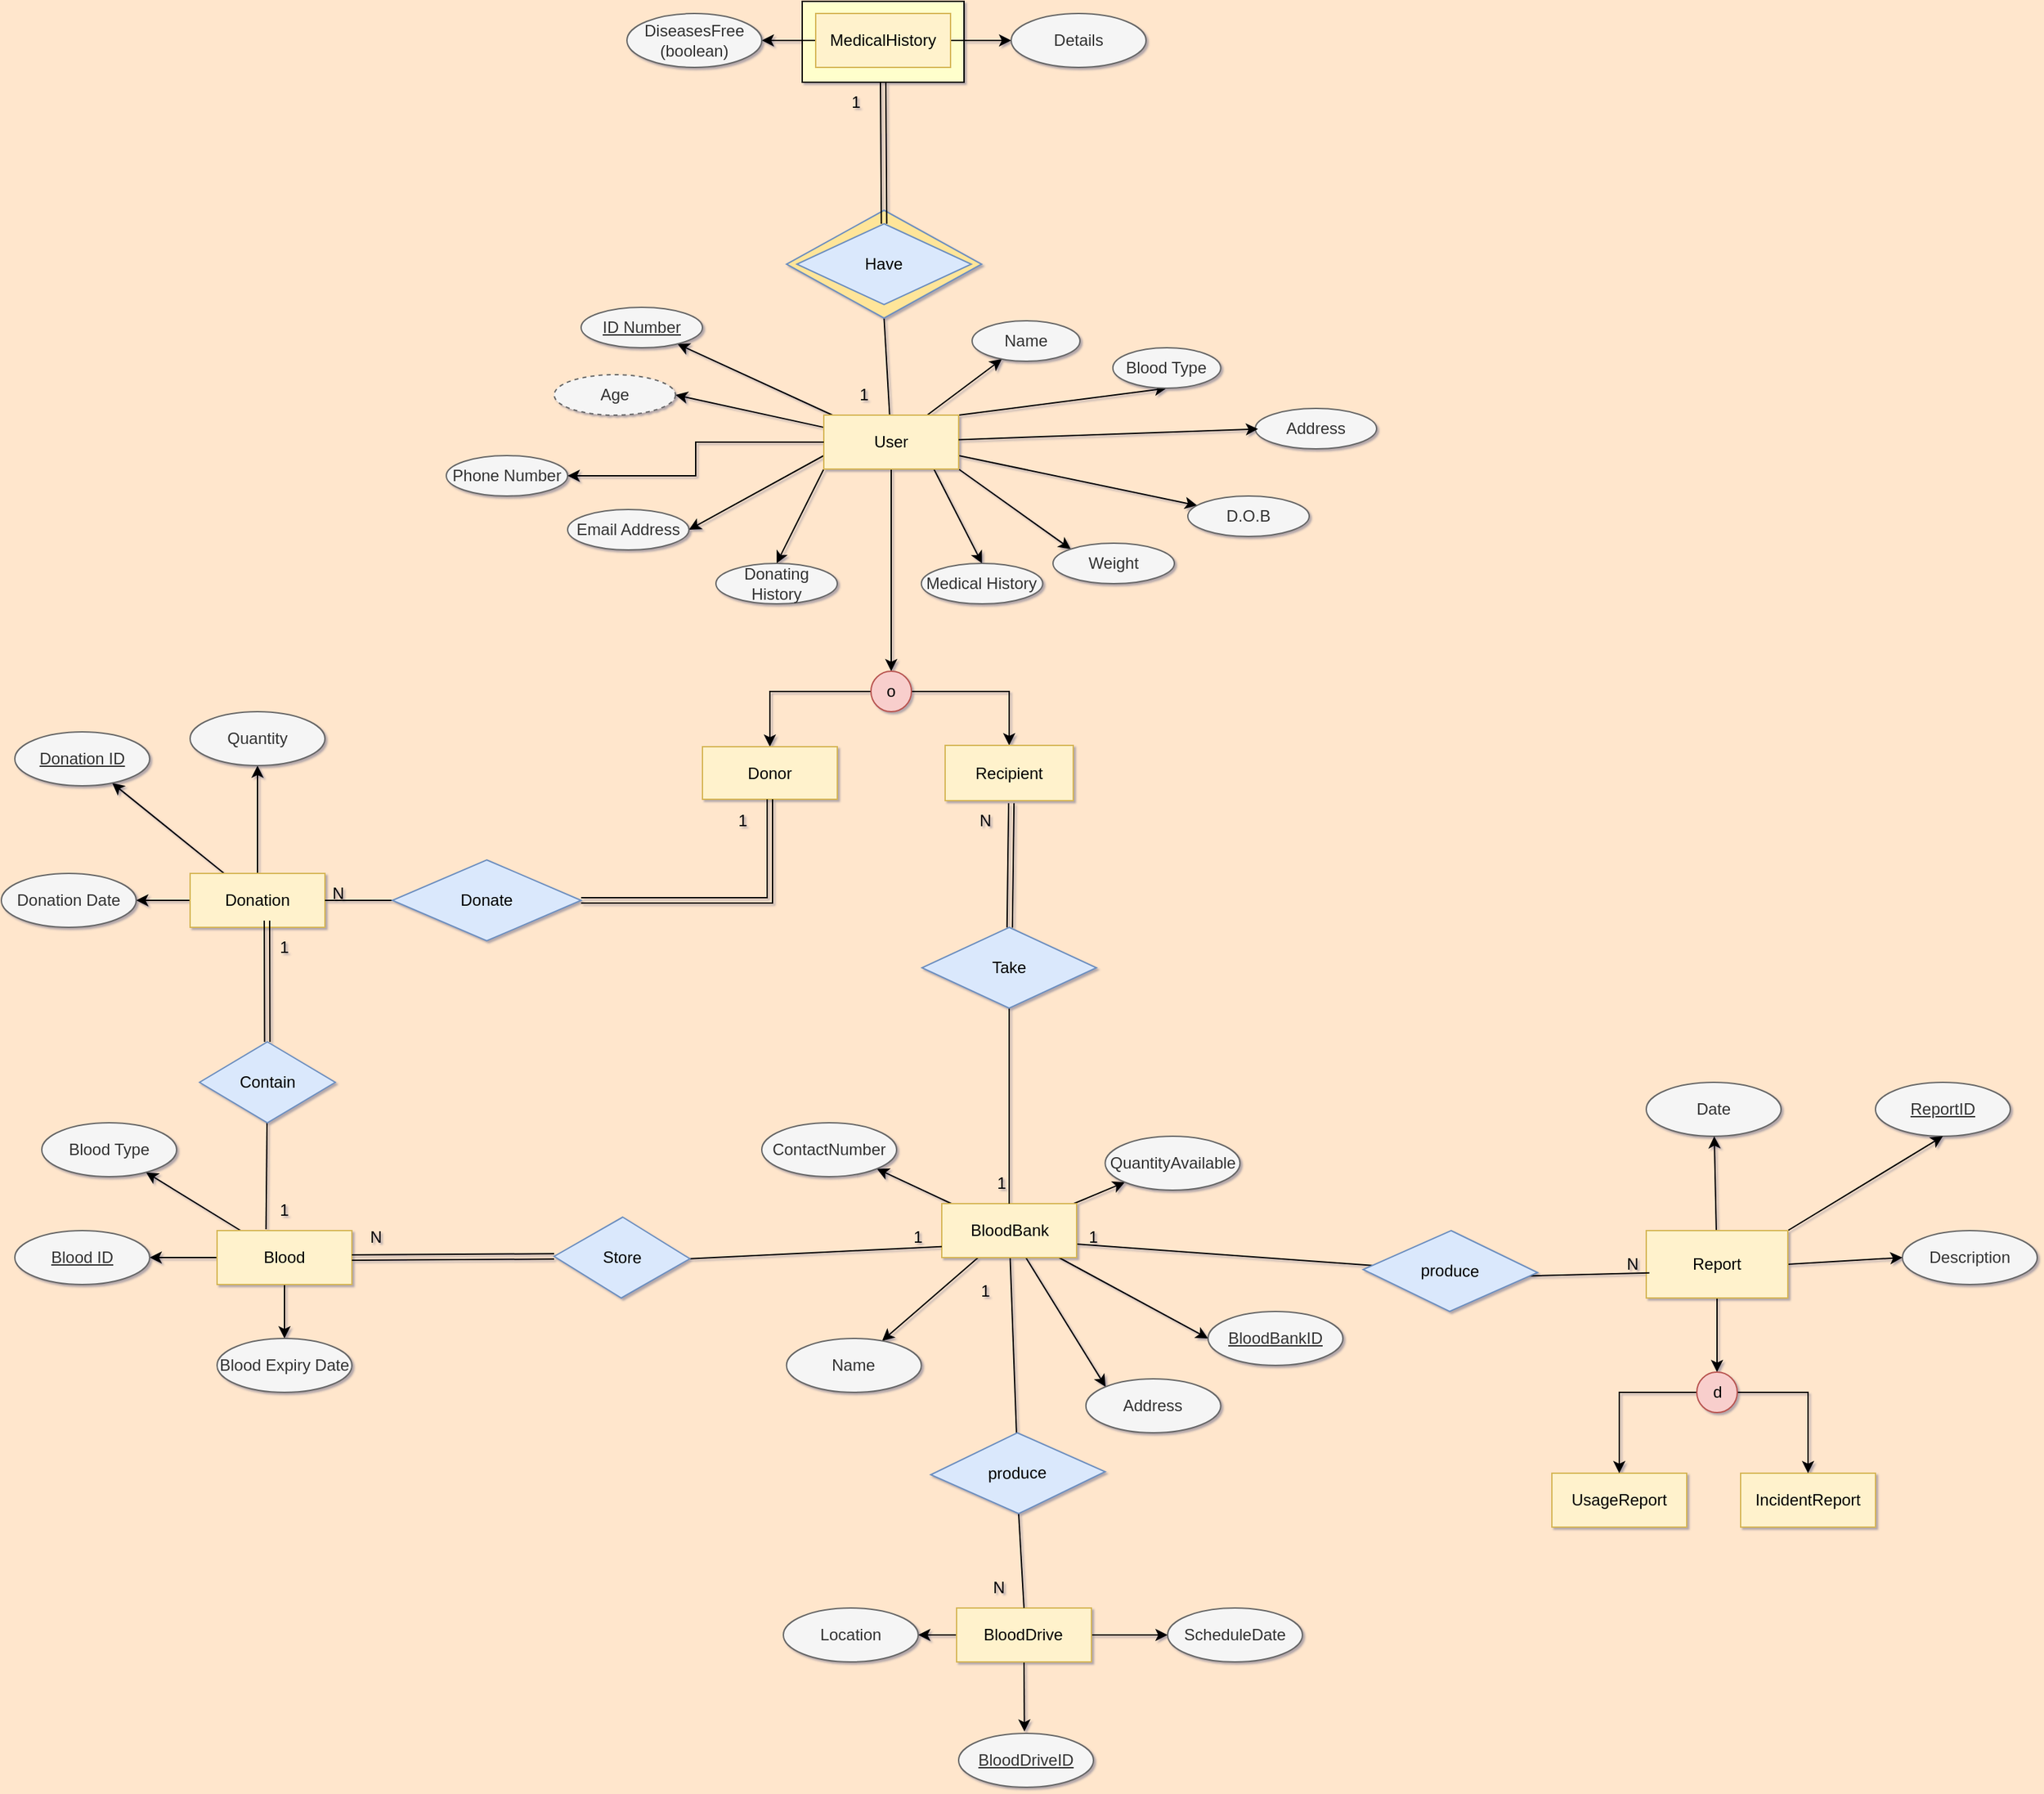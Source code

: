 <mxfile version="22.0.8" type="github" pages="2">
  <diagram id="R2lEEEUBdFMjLlhIrx00" name="Page-1">
    <mxGraphModel dx="1282" dy="713" grid="1" gridSize="10" guides="1" tooltips="1" connect="1" arrows="1" fold="1" page="1" pageScale="1" pageWidth="2336" pageHeight="1654" background="#FFE6CC" math="0" shadow="1" extFonts="Permanent Marker^https://fonts.googleapis.com/css?family=Permanent+Marker">
      <root>
        <mxCell id="0" />
        <mxCell id="1" parent="0" />
        <mxCell id="_rmbIt593e3uRn-yPing-3" value="" style="rounded=0;orthogonalLoop=1;jettySize=auto;html=1;" parent="1" source="_rmbIt593e3uRn-yPing-1" target="_rmbIt593e3uRn-yPing-2" edge="1">
          <mxGeometry relative="1" as="geometry" />
        </mxCell>
        <mxCell id="_rmbIt593e3uRn-yPing-5" value="" style="rounded=0;orthogonalLoop=1;jettySize=auto;html=1;" parent="1" source="_rmbIt593e3uRn-yPing-1" target="_rmbIt593e3uRn-yPing-4" edge="1">
          <mxGeometry relative="1" as="geometry" />
        </mxCell>
        <mxCell id="_rmbIt593e3uRn-yPing-9" style="rounded=0;orthogonalLoop=1;jettySize=auto;html=1;entryX=1;entryY=0.5;entryDx=0;entryDy=0;" parent="1" source="_rmbIt593e3uRn-yPing-1" target="_rmbIt593e3uRn-yPing-10" edge="1">
          <mxGeometry relative="1" as="geometry">
            <mxPoint x="580" y="415" as="targetPoint" />
          </mxGeometry>
        </mxCell>
        <mxCell id="_rmbIt593e3uRn-yPing-12" value="" style="rounded=0;orthogonalLoop=1;jettySize=auto;html=1;exitX=1;exitY=0.75;exitDx=0;exitDy=0;" parent="1" source="_rmbIt593e3uRn-yPing-1" target="_rmbIt593e3uRn-yPing-11" edge="1">
          <mxGeometry relative="1" as="geometry" />
        </mxCell>
        <mxCell id="_rmbIt593e3uRn-yPing-21" style="rounded=0;orthogonalLoop=1;jettySize=auto;html=1;entryX=1;entryY=0.5;entryDx=0;entryDy=0;exitX=0;exitY=0.75;exitDx=0;exitDy=0;" parent="1" source="_rmbIt593e3uRn-yPing-1" target="_rmbIt593e3uRn-yPing-19" edge="1">
          <mxGeometry relative="1" as="geometry" />
        </mxCell>
        <mxCell id="_rmbIt593e3uRn-yPing-26" style="rounded=0;orthogonalLoop=1;jettySize=auto;html=1;exitX=1;exitY=1;exitDx=0;exitDy=0;entryX=0;entryY=0;entryDx=0;entryDy=0;" parent="1" source="_rmbIt593e3uRn-yPing-1" target="_rmbIt593e3uRn-yPing-24" edge="1">
          <mxGeometry relative="1" as="geometry" />
        </mxCell>
        <mxCell id="_rmbIt593e3uRn-yPing-29" style="rounded=0;orthogonalLoop=1;jettySize=auto;html=1;exitX=0.812;exitY=0.978;exitDx=0;exitDy=0;entryX=0.5;entryY=0;entryDx=0;entryDy=0;exitPerimeter=0;" parent="1" source="_rmbIt593e3uRn-yPing-1" target="_rmbIt593e3uRn-yPing-28" edge="1">
          <mxGeometry relative="1" as="geometry" />
        </mxCell>
        <mxCell id="_rmbIt593e3uRn-yPing-31" style="rounded=0;orthogonalLoop=1;jettySize=auto;html=1;exitX=0;exitY=1;exitDx=0;exitDy=0;entryX=0.5;entryY=0;entryDx=0;entryDy=0;" parent="1" source="_rmbIt593e3uRn-yPing-1" target="_rmbIt593e3uRn-yPing-30" edge="1">
          <mxGeometry relative="1" as="geometry" />
        </mxCell>
        <mxCell id="ONDrYkihtajZO3aNgYlQ-14" style="rounded=0;orthogonalLoop=1;jettySize=auto;html=1;exitX=1;exitY=0;exitDx=0;exitDy=0;entryX=0.5;entryY=1;entryDx=0;entryDy=0;" parent="1" source="_rmbIt593e3uRn-yPing-1" target="ONDrYkihtajZO3aNgYlQ-13" edge="1">
          <mxGeometry relative="1" as="geometry" />
        </mxCell>
        <mxCell id="mngqqu9BJPB-wj1xq_c6-20" style="edgeStyle=orthogonalEdgeStyle;rounded=0;orthogonalLoop=1;jettySize=auto;html=1;entryX=0.5;entryY=0;entryDx=0;entryDy=0;" edge="1" parent="1" source="_rmbIt593e3uRn-yPing-1" target="mngqqu9BJPB-wj1xq_c6-17">
          <mxGeometry relative="1" as="geometry" />
        </mxCell>
        <mxCell id="mngqqu9BJPB-wj1xq_c6-69" style="rounded=0;orthogonalLoop=1;jettySize=auto;html=1;entryX=0.5;entryY=1;entryDx=0;entryDy=0;endArrow=none;endFill=0;" edge="1" parent="1" source="_rmbIt593e3uRn-yPing-1" target="mngqqu9BJPB-wj1xq_c6-56">
          <mxGeometry relative="1" as="geometry" />
        </mxCell>
        <mxCell id="_rmbIt593e3uRn-yPing-1" value="User" style="whiteSpace=wrap;html=1;align=center;fillColor=#fff2cc;strokeColor=#d6b656;" parent="1" vertex="1">
          <mxGeometry x="640" y="445" width="100" height="40" as="geometry" />
        </mxCell>
        <mxCell id="_rmbIt593e3uRn-yPing-2" value="ID Number" style="ellipse;whiteSpace=wrap;html=1;align=center;fontStyle=4;fillColor=#f5f5f5;strokeColor=#666666;fontColor=#333333;" parent="1" vertex="1">
          <mxGeometry x="460" y="365" width="90" height="30" as="geometry" />
        </mxCell>
        <mxCell id="_rmbIt593e3uRn-yPing-4" value="Name" style="ellipse;whiteSpace=wrap;html=1;align=center;fillColor=#f5f5f5;strokeColor=#666666;fontColor=#333333;" parent="1" vertex="1">
          <mxGeometry x="750" y="375" width="80" height="30" as="geometry" />
        </mxCell>
        <mxCell id="_rmbIt593e3uRn-yPing-10" value="Age" style="ellipse;whiteSpace=wrap;html=1;align=center;dashed=1;fillColor=#f5f5f5;strokeColor=#666666;fontColor=#333333;" parent="1" vertex="1">
          <mxGeometry x="440" y="415" width="90" height="30" as="geometry" />
        </mxCell>
        <mxCell id="_rmbIt593e3uRn-yPing-11" value="D.O.B" style="ellipse;whiteSpace=wrap;html=1;align=center;fillColor=#f5f5f5;strokeColor=#666666;fontColor=#333333;" parent="1" vertex="1">
          <mxGeometry x="910" y="505" width="90" height="30" as="geometry" />
        </mxCell>
        <mxCell id="_rmbIt593e3uRn-yPing-13" value="Address" style="ellipse;whiteSpace=wrap;html=1;align=center;fillColor=#f5f5f5;strokeColor=#666666;fontColor=#333333;" parent="1" vertex="1">
          <mxGeometry x="960" y="440" width="90" height="30" as="geometry" />
        </mxCell>
        <mxCell id="_rmbIt593e3uRn-yPing-16" style="rounded=0;orthogonalLoop=1;jettySize=auto;html=1;entryX=0.023;entryY=0.508;entryDx=0;entryDy=0;entryPerimeter=0;" parent="1" source="_rmbIt593e3uRn-yPing-1" target="_rmbIt593e3uRn-yPing-13" edge="1">
          <mxGeometry relative="1" as="geometry" />
        </mxCell>
        <mxCell id="_rmbIt593e3uRn-yPing-17" value="Phone Number" style="ellipse;whiteSpace=wrap;html=1;align=center;fillColor=#f5f5f5;strokeColor=#666666;fontColor=#333333;" parent="1" vertex="1">
          <mxGeometry x="360" y="475" width="90" height="30" as="geometry" />
        </mxCell>
        <mxCell id="_rmbIt593e3uRn-yPing-19" value="Email Address" style="ellipse;whiteSpace=wrap;html=1;align=center;fillColor=#f5f5f5;strokeColor=#666666;fontColor=#333333;" parent="1" vertex="1">
          <mxGeometry x="450" y="515" width="90" height="30" as="geometry" />
        </mxCell>
        <mxCell id="_rmbIt593e3uRn-yPing-20" style="edgeStyle=orthogonalEdgeStyle;rounded=0;orthogonalLoop=1;jettySize=auto;html=1;exitX=0;exitY=0.5;exitDx=0;exitDy=0;entryX=1;entryY=0.5;entryDx=0;entryDy=0;" parent="1" source="_rmbIt593e3uRn-yPing-1" target="_rmbIt593e3uRn-yPing-17" edge="1">
          <mxGeometry relative="1" as="geometry" />
        </mxCell>
        <mxCell id="_rmbIt593e3uRn-yPing-24" value="Weight" style="ellipse;whiteSpace=wrap;html=1;align=center;fillColor=#f5f5f5;strokeColor=#666666;fontColor=#333333;" parent="1" vertex="1">
          <mxGeometry x="810" y="540" width="90" height="30" as="geometry" />
        </mxCell>
        <mxCell id="_rmbIt593e3uRn-yPing-28" value="Medical History" style="ellipse;whiteSpace=wrap;html=1;align=center;fillColor=#f5f5f5;strokeColor=#666666;fontColor=#333333;" parent="1" vertex="1">
          <mxGeometry x="712.35" y="555" width="90" height="30" as="geometry" />
        </mxCell>
        <mxCell id="_rmbIt593e3uRn-yPing-30" value="Donating History" style="ellipse;whiteSpace=wrap;html=1;align=center;fillColor=#f5f5f5;strokeColor=#666666;fontColor=#333333;" parent="1" vertex="1">
          <mxGeometry x="560" y="555" width="90" height="30" as="geometry" />
        </mxCell>
        <mxCell id="LjBN4Qn5D7-HvQ0hQZ_H-26" style="edgeStyle=orthogonalEdgeStyle;rounded=0;orthogonalLoop=1;jettySize=auto;html=1;entryX=0;entryY=0.5;entryDx=0;entryDy=0;" parent="1" target="LjBN4Qn5D7-HvQ0hQZ_H-21" edge="1">
          <mxGeometry relative="1" as="geometry">
            <mxPoint x="1380" y="385.059" as="sourcePoint" />
          </mxGeometry>
        </mxCell>
        <mxCell id="LjBN4Qn5D7-HvQ0hQZ_H-50" value="IncidentReport" style="whiteSpace=wrap;html=1;align=center;fillColor=#fff2cc;strokeColor=#d6b656;" parent="1" vertex="1">
          <mxGeometry x="1320" y="1230" width="100" height="40" as="geometry" />
        </mxCell>
        <mxCell id="LjBN4Qn5D7-HvQ0hQZ_H-51" value="ReportID" style="ellipse;whiteSpace=wrap;html=1;align=center;fontStyle=4;fillColor=#f5f5f5;strokeColor=#666666;fontColor=#333333;" parent="1" vertex="1">
          <mxGeometry x="1420" y="940" width="100" height="40" as="geometry" />
        </mxCell>
        <mxCell id="LjBN4Qn5D7-HvQ0hQZ_H-52" value="Description" style="ellipse;whiteSpace=wrap;html=1;align=center;fillColor=#f5f5f5;strokeColor=#666666;fontColor=#333333;" parent="1" vertex="1">
          <mxGeometry x="1440" y="1050" width="100" height="40" as="geometry" />
        </mxCell>
        <mxCell id="LjBN4Qn5D7-HvQ0hQZ_H-57" value="UsageReport" style="whiteSpace=wrap;html=1;align=center;fillColor=#fff2cc;strokeColor=#d6b656;" parent="1" vertex="1">
          <mxGeometry x="1180" y="1230" width="100" height="40" as="geometry" />
        </mxCell>
        <mxCell id="LjBN4Qn5D7-HvQ0hQZ_H-59" value="Date" style="ellipse;whiteSpace=wrap;html=1;align=center;fillColor=#f5f5f5;strokeColor=#666666;fontColor=#333333;" parent="1" vertex="1">
          <mxGeometry x="1250" y="940" width="100" height="40" as="geometry" />
        </mxCell>
        <mxCell id="AMj3o4mjBAUH1Wynp_XB-3" value="" style="rounded=0;orthogonalLoop=1;jettySize=auto;html=1;" parent="1" source="AMj3o4mjBAUH1Wynp_XB-1" target="LjBN4Qn5D7-HvQ0hQZ_H-59" edge="1">
          <mxGeometry relative="1" as="geometry" />
        </mxCell>
        <mxCell id="AMj3o4mjBAUH1Wynp_XB-4" style="rounded=0;orthogonalLoop=1;jettySize=auto;html=1;exitX=1;exitY=0;exitDx=0;exitDy=0;entryX=0.5;entryY=1;entryDx=0;entryDy=0;" parent="1" source="AMj3o4mjBAUH1Wynp_XB-1" target="LjBN4Qn5D7-HvQ0hQZ_H-51" edge="1">
          <mxGeometry relative="1" as="geometry" />
        </mxCell>
        <mxCell id="AMj3o4mjBAUH1Wynp_XB-5" style="edgeStyle=orthogonalEdgeStyle;rounded=0;orthogonalLoop=1;jettySize=auto;html=1;exitX=0.5;exitY=1;exitDx=0;exitDy=0;" parent="1" source="AMj3o4mjBAUH1Wynp_XB-1" target="AMj3o4mjBAUH1Wynp_XB-6" edge="1">
          <mxGeometry relative="1" as="geometry">
            <mxPoint x="1355" y="820" as="targetPoint" />
          </mxGeometry>
        </mxCell>
        <mxCell id="ONDrYkihtajZO3aNgYlQ-47" style="rounded=0;orthogonalLoop=1;jettySize=auto;html=1;exitX=1;exitY=0.5;exitDx=0;exitDy=0;entryX=0;entryY=0.5;entryDx=0;entryDy=0;" parent="1" source="AMj3o4mjBAUH1Wynp_XB-1" target="LjBN4Qn5D7-HvQ0hQZ_H-52" edge="1">
          <mxGeometry relative="1" as="geometry" />
        </mxCell>
        <mxCell id="AMj3o4mjBAUH1Wynp_XB-1" value="Report" style="rounded=0;whiteSpace=wrap;html=1;fillColor=#fff2cc;strokeColor=#d6b656;" parent="1" vertex="1">
          <mxGeometry x="1250" y="1050" width="105" height="50" as="geometry" />
        </mxCell>
        <mxCell id="AMj3o4mjBAUH1Wynp_XB-7" style="edgeStyle=orthogonalEdgeStyle;rounded=0;orthogonalLoop=1;jettySize=auto;html=1;exitX=0;exitY=0.5;exitDx=0;exitDy=0;entryX=0.5;entryY=0;entryDx=0;entryDy=0;" parent="1" source="AMj3o4mjBAUH1Wynp_XB-6" target="LjBN4Qn5D7-HvQ0hQZ_H-57" edge="1">
          <mxGeometry relative="1" as="geometry" />
        </mxCell>
        <mxCell id="AMj3o4mjBAUH1Wynp_XB-8" style="rounded=0;orthogonalLoop=1;jettySize=auto;html=1;exitX=1;exitY=0.5;exitDx=0;exitDy=0;entryX=0.5;entryY=0;entryDx=0;entryDy=0;edgeStyle=orthogonalEdgeStyle;" parent="1" source="AMj3o4mjBAUH1Wynp_XB-6" target="LjBN4Qn5D7-HvQ0hQZ_H-50" edge="1">
          <mxGeometry relative="1" as="geometry" />
        </mxCell>
        <mxCell id="AMj3o4mjBAUH1Wynp_XB-6" value="d" style="ellipse;whiteSpace=wrap;html=1;fillColor=#f8cecc;strokeColor=#b85450;" parent="1" vertex="1">
          <mxGeometry x="1287.5" y="1155" width="30" height="30" as="geometry" />
        </mxCell>
        <mxCell id="ONDrYkihtajZO3aNgYlQ-13" value="Blood Type" style="ellipse;whiteSpace=wrap;html=1;align=center;fillColor=#f5f5f5;strokeColor=#666666;fontColor=#333333;" parent="1" vertex="1">
          <mxGeometry x="854.39" y="395" width="80" height="30" as="geometry" />
        </mxCell>
        <mxCell id="ONDrYkihtajZO3aNgYlQ-53" style="rounded=0;orthogonalLoop=1;jettySize=auto;html=1;exitX=1;exitY=0.5;exitDx=0;exitDy=0;entryX=0;entryY=0;entryDx=0;entryDy=0;" parent="1" source="ONDrYkihtajZO3aNgYlQ-51" edge="1">
          <mxGeometry relative="1" as="geometry">
            <mxPoint x="1720" y="585" as="targetPoint" />
          </mxGeometry>
        </mxCell>
        <mxCell id="mngqqu9BJPB-wj1xq_c6-36" style="edgeStyle=orthogonalEdgeStyle;rounded=0;orthogonalLoop=1;jettySize=auto;html=1;entryX=0.5;entryY=0;entryDx=0;entryDy=0;" edge="1" parent="1" source="mngqqu9BJPB-wj1xq_c6-17" target="mngqqu9BJPB-wj1xq_c6-21">
          <mxGeometry relative="1" as="geometry" />
        </mxCell>
        <mxCell id="mngqqu9BJPB-wj1xq_c6-40" style="edgeStyle=orthogonalEdgeStyle;rounded=0;orthogonalLoop=1;jettySize=auto;html=1;exitX=1;exitY=0.5;exitDx=0;exitDy=0;entryX=0.5;entryY=0;entryDx=0;entryDy=0;" edge="1" parent="1" source="mngqqu9BJPB-wj1xq_c6-17" target="mngqqu9BJPB-wj1xq_c6-39">
          <mxGeometry relative="1" as="geometry" />
        </mxCell>
        <mxCell id="mngqqu9BJPB-wj1xq_c6-17" value="o" style="ellipse;whiteSpace=wrap;html=1;fillColor=#f8cecc;strokeColor=#b85450;" vertex="1" parent="1">
          <mxGeometry x="675" y="635" width="30" height="30" as="geometry" />
        </mxCell>
        <mxCell id="mngqqu9BJPB-wj1xq_c6-21" value="Donor" style="rounded=0;whiteSpace=wrap;html=1;fillColor=#fff2cc;strokeColor=#d6b656;" vertex="1" parent="1">
          <mxGeometry x="550" y="691" width="100" height="39" as="geometry" />
        </mxCell>
        <mxCell id="mngqqu9BJPB-wj1xq_c6-22" style="rounded=0;orthogonalLoop=1;jettySize=auto;html=1;" edge="1" parent="1" source="mngqqu9BJPB-wj1xq_c6-27" target="mngqqu9BJPB-wj1xq_c6-28">
          <mxGeometry relative="1" as="geometry" />
        </mxCell>
        <mxCell id="mngqqu9BJPB-wj1xq_c6-23" style="edgeStyle=orthogonalEdgeStyle;rounded=0;orthogonalLoop=1;jettySize=auto;html=1;" edge="1" parent="1" source="mngqqu9BJPB-wj1xq_c6-27" target="mngqqu9BJPB-wj1xq_c6-29">
          <mxGeometry relative="1" as="geometry" />
        </mxCell>
        <mxCell id="mngqqu9BJPB-wj1xq_c6-24" style="edgeStyle=orthogonalEdgeStyle;rounded=0;orthogonalLoop=1;jettySize=auto;html=1;exitX=0.5;exitY=0;exitDx=0;exitDy=0;entryX=0.5;entryY=1;entryDx=0;entryDy=0;" edge="1" parent="1" source="mngqqu9BJPB-wj1xq_c6-27" target="mngqqu9BJPB-wj1xq_c6-30">
          <mxGeometry relative="1" as="geometry" />
        </mxCell>
        <mxCell id="mngqqu9BJPB-wj1xq_c6-27" value="Donation" style="whiteSpace=wrap;html=1;align=center;fillColor=#fff2cc;strokeColor=#d6b656;direction=east;" vertex="1" parent="1">
          <mxGeometry x="170" y="785" width="100" height="40" as="geometry" />
        </mxCell>
        <mxCell id="mngqqu9BJPB-wj1xq_c6-28" value="Donation ID" style="ellipse;whiteSpace=wrap;html=1;align=center;fontStyle=4;fillColor=#f5f5f5;strokeColor=#666666;fontColor=#333333;direction=east;" vertex="1" parent="1">
          <mxGeometry x="40" y="680" width="100" height="40" as="geometry" />
        </mxCell>
        <mxCell id="mngqqu9BJPB-wj1xq_c6-29" value="Donation Date" style="ellipse;whiteSpace=wrap;html=1;align=center;fillColor=#f5f5f5;strokeColor=#666666;fontColor=#333333;direction=east;" vertex="1" parent="1">
          <mxGeometry x="30" y="785" width="100" height="40" as="geometry" />
        </mxCell>
        <mxCell id="mngqqu9BJPB-wj1xq_c6-30" value="Quantity" style="ellipse;whiteSpace=wrap;html=1;align=center;fillColor=#f5f5f5;strokeColor=#666666;fontColor=#333333;direction=east;" vertex="1" parent="1">
          <mxGeometry x="170" y="665" width="100" height="40" as="geometry" />
        </mxCell>
        <mxCell id="mngqqu9BJPB-wj1xq_c6-31" style="edgeStyle=orthogonalEdgeStyle;rounded=0;orthogonalLoop=1;jettySize=auto;html=1;exitX=0.5;exitY=1;exitDx=0;exitDy=0;entryX=1;entryY=0.5;entryDx=0;entryDy=0;shape=link;" edge="1" parent="1" target="mngqqu9BJPB-wj1xq_c6-32" source="mngqqu9BJPB-wj1xq_c6-21">
          <mxGeometry relative="1" as="geometry">
            <mxPoint x="170" y="1080" as="sourcePoint" />
          </mxGeometry>
        </mxCell>
        <mxCell id="mngqqu9BJPB-wj1xq_c6-37" style="edgeStyle=orthogonalEdgeStyle;rounded=0;orthogonalLoop=1;jettySize=auto;html=1;entryX=1;entryY=0.5;entryDx=0;entryDy=0;endArrow=none;endFill=0;" edge="1" parent="1" source="mngqqu9BJPB-wj1xq_c6-32" target="mngqqu9BJPB-wj1xq_c6-27">
          <mxGeometry relative="1" as="geometry" />
        </mxCell>
        <mxCell id="mngqqu9BJPB-wj1xq_c6-32" value="Donate" style="shape=rhombus;perimeter=rhombusPerimeter;whiteSpace=wrap;html=1;align=center;rotation=0;fillColor=#dae8fc;strokeColor=#6c8ebf;" vertex="1" parent="1">
          <mxGeometry x="320" y="775" width="140" height="60" as="geometry" />
        </mxCell>
        <mxCell id="mngqqu9BJPB-wj1xq_c6-38" value="1" style="text;html=1;strokeColor=none;fillColor=none;align=center;verticalAlign=middle;whiteSpace=wrap;rounded=0;" vertex="1" parent="1">
          <mxGeometry x="210" y="825" width="60" height="30" as="geometry" />
        </mxCell>
        <mxCell id="mngqqu9BJPB-wj1xq_c6-39" value="Recipient" style="rounded=0;whiteSpace=wrap;html=1;fillColor=#fff2cc;strokeColor=#d6b656;" vertex="1" parent="1">
          <mxGeometry x="730" y="690" width="95" height="41" as="geometry" />
        </mxCell>
        <mxCell id="mngqqu9BJPB-wj1xq_c6-41" style="rounded=0;orthogonalLoop=1;jettySize=auto;html=1;shape=link;" edge="1" parent="1" source="mngqqu9BJPB-wj1xq_c6-42">
          <mxGeometry relative="1" as="geometry">
            <mxPoint x="177.0" y="1075" as="sourcePoint" />
            <mxPoint x="227" y="820" as="targetPoint" />
          </mxGeometry>
        </mxCell>
        <mxCell id="mngqqu9BJPB-wj1xq_c6-53" style="rounded=0;orthogonalLoop=1;jettySize=auto;html=1;entryX=0.363;entryY=-0.024;entryDx=0;entryDy=0;entryPerimeter=0;endArrow=none;endFill=0;" edge="1" parent="1" source="mngqqu9BJPB-wj1xq_c6-42" target="mngqqu9BJPB-wj1xq_c6-47">
          <mxGeometry relative="1" as="geometry" />
        </mxCell>
        <mxCell id="mngqqu9BJPB-wj1xq_c6-42" value="Contain" style="shape=rhombus;perimeter=rhombusPerimeter;whiteSpace=wrap;html=1;align=center;rotation=0;fillColor=#dae8fc;strokeColor=#6c8ebf;" vertex="1" parent="1">
          <mxGeometry x="177" y="910" width="100.67" height="60" as="geometry" />
        </mxCell>
        <mxCell id="mngqqu9BJPB-wj1xq_c6-45" value="" style="rounded=0;orthogonalLoop=1;jettySize=auto;html=1;" edge="1" parent="1" source="mngqqu9BJPB-wj1xq_c6-47" target="mngqqu9BJPB-wj1xq_c6-49">
          <mxGeometry relative="1" as="geometry" />
        </mxCell>
        <mxCell id="mngqqu9BJPB-wj1xq_c6-46" value="" style="edgeStyle=orthogonalEdgeStyle;rounded=0;orthogonalLoop=1;jettySize=auto;html=1;entryX=0.5;entryY=0;entryDx=0;entryDy=0;" edge="1" parent="1" source="mngqqu9BJPB-wj1xq_c6-47" target="mngqqu9BJPB-wj1xq_c6-50">
          <mxGeometry relative="1" as="geometry">
            <mxPoint x="240" y="1120" as="targetPoint" />
          </mxGeometry>
        </mxCell>
        <mxCell id="mngqqu9BJPB-wj1xq_c6-52" style="edgeStyle=orthogonalEdgeStyle;rounded=0;orthogonalLoop=1;jettySize=auto;html=1;entryX=1;entryY=0.5;entryDx=0;entryDy=0;" edge="1" parent="1" source="mngqqu9BJPB-wj1xq_c6-47" target="mngqqu9BJPB-wj1xq_c6-48">
          <mxGeometry relative="1" as="geometry" />
        </mxCell>
        <mxCell id="mngqqu9BJPB-wj1xq_c6-47" value="Blood" style="whiteSpace=wrap;html=1;align=center;fillColor=#fff2cc;strokeColor=#d6b656;" vertex="1" parent="1">
          <mxGeometry x="190" y="1050" width="100" height="40" as="geometry" />
        </mxCell>
        <mxCell id="mngqqu9BJPB-wj1xq_c6-48" value="Blood ID" style="ellipse;whiteSpace=wrap;html=1;align=center;fontStyle=4;fillColor=#f5f5f5;strokeColor=#666666;fontColor=#333333;" vertex="1" parent="1">
          <mxGeometry x="40" y="1050" width="100" height="40" as="geometry" />
        </mxCell>
        <mxCell id="mngqqu9BJPB-wj1xq_c6-49" value="Blood Type" style="ellipse;whiteSpace=wrap;html=1;align=center;fillColor=#f5f5f5;strokeColor=#666666;fontColor=#333333;" vertex="1" parent="1">
          <mxGeometry x="60" y="970" width="100" height="40" as="geometry" />
        </mxCell>
        <mxCell id="mngqqu9BJPB-wj1xq_c6-50" value="Blood Expiry Date" style="ellipse;whiteSpace=wrap;html=1;align=center;fillColor=#f5f5f5;strokeColor=#666666;fontColor=#333333;" vertex="1" parent="1">
          <mxGeometry x="190" y="1130" width="100" height="40" as="geometry" />
        </mxCell>
        <mxCell id="mngqqu9BJPB-wj1xq_c6-55" style="rounded=0;orthogonalLoop=1;jettySize=auto;html=1;exitX=0.664;exitY=1.045;exitDx=0;exitDy=0;shape=link;exitPerimeter=0;" edge="1" parent="1" target="mngqqu9BJPB-wj1xq_c6-54">
          <mxGeometry relative="1" as="geometry">
            <mxPoint x="779.08" y="732.845" as="sourcePoint" />
            <mxPoint x="766" y="815" as="targetPoint" />
          </mxGeometry>
        </mxCell>
        <mxCell id="mngqqu9BJPB-wj1xq_c6-56" value="" style="shape=rhombus;perimeter=rhombusPerimeter;whiteSpace=wrap;html=1;align=center;rotation=0;fillColor=#FFE599;strokeColor=#6c8ebf;" vertex="1" parent="1">
          <mxGeometry x="612.35" y="293" width="144.69" height="80" as="geometry" />
        </mxCell>
        <mxCell id="mngqqu9BJPB-wj1xq_c6-57" value="" style="rounded=0;whiteSpace=wrap;html=1;fillColor=#FFFFCC;" vertex="1" parent="1">
          <mxGeometry x="624" y="138" width="120" height="60" as="geometry" />
        </mxCell>
        <mxCell id="mngqqu9BJPB-wj1xq_c6-59" style="edgeStyle=orthogonalEdgeStyle;rounded=0;orthogonalLoop=1;jettySize=auto;html=1;entryX=1;entryY=0.5;entryDx=0;entryDy=0;" edge="1" parent="1" source="mngqqu9BJPB-wj1xq_c6-62" target="mngqqu9BJPB-wj1xq_c6-63">
          <mxGeometry relative="1" as="geometry" />
        </mxCell>
        <mxCell id="mngqqu9BJPB-wj1xq_c6-60" style="edgeStyle=orthogonalEdgeStyle;rounded=0;orthogonalLoop=1;jettySize=auto;html=1;entryX=0;entryY=0.5;entryDx=0;entryDy=0;" edge="1" parent="1" source="mngqqu9BJPB-wj1xq_c6-62" target="mngqqu9BJPB-wj1xq_c6-64">
          <mxGeometry relative="1" as="geometry" />
        </mxCell>
        <mxCell id="mngqqu9BJPB-wj1xq_c6-62" value="MedicalHistory" style="whiteSpace=wrap;html=1;align=center;fillColor=#fff2cc;strokeColor=#d6b656;" vertex="1" parent="1">
          <mxGeometry x="634" y="147" width="100" height="40" as="geometry" />
        </mxCell>
        <mxCell id="mngqqu9BJPB-wj1xq_c6-63" value="DiseasesFree (boolean)" style="ellipse;whiteSpace=wrap;html=1;align=center;fillColor=#f5f5f5;strokeColor=#666666;fontColor=#333333;" vertex="1" parent="1">
          <mxGeometry x="494" y="147" width="100" height="40" as="geometry" />
        </mxCell>
        <mxCell id="mngqqu9BJPB-wj1xq_c6-64" value="Details" style="ellipse;whiteSpace=wrap;html=1;align=center;fillColor=#f5f5f5;strokeColor=#666666;fontColor=#333333;" vertex="1" parent="1">
          <mxGeometry x="779" y="147" width="100" height="40" as="geometry" />
        </mxCell>
        <mxCell id="mngqqu9BJPB-wj1xq_c6-65" value="Have" style="shape=rhombus;perimeter=rhombusPerimeter;whiteSpace=wrap;html=1;align=center;rotation=0;fillColor=#dae8fc;strokeColor=#6c8ebf;" vertex="1" parent="1">
          <mxGeometry x="620" y="303" width="129.39" height="60" as="geometry" />
        </mxCell>
        <mxCell id="mngqqu9BJPB-wj1xq_c6-70" style="rounded=0;orthogonalLoop=1;jettySize=auto;html=1;exitX=0.5;exitY=1;exitDx=0;exitDy=0;entryX=0.5;entryY=0;entryDx=0;entryDy=0;shape=link;" edge="1" parent="1" source="mngqqu9BJPB-wj1xq_c6-57" target="mngqqu9BJPB-wj1xq_c6-65">
          <mxGeometry relative="1" as="geometry">
            <mxPoint x="675.78" y="218.0" as="sourcePoint" />
            <mxPoint x="757.04" y="260" as="targetPoint" />
          </mxGeometry>
        </mxCell>
        <mxCell id="mngqqu9BJPB-wj1xq_c6-71" style="rounded=0;orthogonalLoop=1;jettySize=auto;html=1;exitX=1;exitY=0.5;exitDx=0;exitDy=0;entryX=0;entryY=0.5;entryDx=0;entryDy=0;shape=link;" edge="1" parent="1" target="mngqqu9BJPB-wj1xq_c6-92" source="mngqqu9BJPB-wj1xq_c6-47">
          <mxGeometry relative="1" as="geometry">
            <mxPoint x="490.0" y="1040" as="sourcePoint" />
          </mxGeometry>
        </mxCell>
        <mxCell id="mngqqu9BJPB-wj1xq_c6-72" style="rounded=0;orthogonalLoop=1;jettySize=auto;html=1;entryX=1;entryY=1;entryDx=0;entryDy=0;" edge="1" parent="1" source="mngqqu9BJPB-wj1xq_c6-79" target="mngqqu9BJPB-wj1xq_c6-83">
          <mxGeometry relative="1" as="geometry" />
        </mxCell>
        <mxCell id="mngqqu9BJPB-wj1xq_c6-73" style="rounded=0;orthogonalLoop=1;jettySize=auto;html=1;" edge="1" parent="1" source="mngqqu9BJPB-wj1xq_c6-79" target="mngqqu9BJPB-wj1xq_c6-81">
          <mxGeometry relative="1" as="geometry" />
        </mxCell>
        <mxCell id="mngqqu9BJPB-wj1xq_c6-74" style="rounded=0;orthogonalLoop=1;jettySize=auto;html=1;entryX=0;entryY=0.5;entryDx=0;entryDy=0;" edge="1" parent="1" source="mngqqu9BJPB-wj1xq_c6-79" target="mngqqu9BJPB-wj1xq_c6-80">
          <mxGeometry relative="1" as="geometry" />
        </mxCell>
        <mxCell id="mngqqu9BJPB-wj1xq_c6-78" style="rounded=0;orthogonalLoop=1;jettySize=auto;html=1;exitX=1;exitY=0.75;exitDx=0;exitDy=0;endArrow=none;endFill=0;" edge="1" parent="1" source="mngqqu9BJPB-wj1xq_c6-79" target="mngqqu9BJPB-wj1xq_c6-94">
          <mxGeometry relative="1" as="geometry">
            <mxPoint x="819.99" y="1075.56" as="sourcePoint" />
            <mxPoint x="1155.61" y="1064.431" as="targetPoint" />
          </mxGeometry>
        </mxCell>
        <mxCell id="mngqqu9BJPB-wj1xq_c6-99" style="rounded=0;orthogonalLoop=1;jettySize=auto;html=1;entryX=0;entryY=1;entryDx=0;entryDy=0;" edge="1" parent="1" source="mngqqu9BJPB-wj1xq_c6-79" target="mngqqu9BJPB-wj1xq_c6-91">
          <mxGeometry relative="1" as="geometry" />
        </mxCell>
        <mxCell id="mngqqu9BJPB-wj1xq_c6-101" style="rounded=0;orthogonalLoop=1;jettySize=auto;html=1;entryX=0;entryY=0;entryDx=0;entryDy=0;" edge="1" parent="1" source="mngqqu9BJPB-wj1xq_c6-79" target="mngqqu9BJPB-wj1xq_c6-82">
          <mxGeometry relative="1" as="geometry" />
        </mxCell>
        <mxCell id="mngqqu9BJPB-wj1xq_c6-109" style="rounded=0;orthogonalLoop=1;jettySize=auto;html=1;endArrow=none;endFill=0;" edge="1" parent="1" source="mngqqu9BJPB-wj1xq_c6-79" target="mngqqu9BJPB-wj1xq_c6-93">
          <mxGeometry relative="1" as="geometry" />
        </mxCell>
        <mxCell id="mngqqu9BJPB-wj1xq_c6-79" value="BloodBank" style="whiteSpace=wrap;html=1;align=center;fillColor=#fff2cc;strokeColor=#d6b656;" vertex="1" parent="1">
          <mxGeometry x="727.5" y="1030" width="100" height="40" as="geometry" />
        </mxCell>
        <mxCell id="mngqqu9BJPB-wj1xq_c6-80" value="BloodBankID " style="ellipse;whiteSpace=wrap;html=1;align=center;fontStyle=4;fillColor=#f5f5f5;strokeColor=#666666;fontColor=#333333;" vertex="1" parent="1">
          <mxGeometry x="925" y="1110" width="100" height="40" as="geometry" />
        </mxCell>
        <mxCell id="mngqqu9BJPB-wj1xq_c6-81" value="Name" style="ellipse;whiteSpace=wrap;html=1;align=center;fillColor=#f5f5f5;strokeColor=#666666;fontColor=#333333;" vertex="1" parent="1">
          <mxGeometry x="612.35" y="1130" width="100" height="40" as="geometry" />
        </mxCell>
        <mxCell id="mngqqu9BJPB-wj1xq_c6-82" value="Address" style="ellipse;whiteSpace=wrap;html=1;align=center;fillColor=#f5f5f5;strokeColor=#666666;fontColor=#333333;" vertex="1" parent="1">
          <mxGeometry x="834.39" y="1160" width="100" height="40" as="geometry" />
        </mxCell>
        <mxCell id="mngqqu9BJPB-wj1xq_c6-83" value="ContactNumber" style="ellipse;whiteSpace=wrap;html=1;align=center;fillColor=#f5f5f5;strokeColor=#666666;fontColor=#333333;" vertex="1" parent="1">
          <mxGeometry x="594" y="970" width="100" height="40" as="geometry" />
        </mxCell>
        <mxCell id="mngqqu9BJPB-wj1xq_c6-84" style="edgeStyle=orthogonalEdgeStyle;rounded=0;orthogonalLoop=1;jettySize=auto;html=1;entryX=1;entryY=0.5;entryDx=0;entryDy=0;" edge="1" parent="1" source="mngqqu9BJPB-wj1xq_c6-87" target="mngqqu9BJPB-wj1xq_c6-89">
          <mxGeometry relative="1" as="geometry" />
        </mxCell>
        <mxCell id="mngqqu9BJPB-wj1xq_c6-85" style="edgeStyle=orthogonalEdgeStyle;rounded=0;orthogonalLoop=1;jettySize=auto;html=1;entryX=0;entryY=0.5;entryDx=0;entryDy=0;" edge="1" parent="1" source="mngqqu9BJPB-wj1xq_c6-87" target="mngqqu9BJPB-wj1xq_c6-90">
          <mxGeometry relative="1" as="geometry" />
        </mxCell>
        <mxCell id="mngqqu9BJPB-wj1xq_c6-86" style="rounded=0;orthogonalLoop=1;jettySize=auto;html=1;entryX=0.66;entryY=-0.033;entryDx=0;entryDy=0;entryPerimeter=0;exitX=0.5;exitY=1;exitDx=0;exitDy=0;" edge="1" parent="1" source="mngqqu9BJPB-wj1xq_c6-87">
          <mxGeometry relative="1" as="geometry">
            <mxPoint x="788.81" y="1421.68" as="targetPoint" />
            <mxPoint x="776.186" y="1370" as="sourcePoint" />
          </mxGeometry>
        </mxCell>
        <mxCell id="mngqqu9BJPB-wj1xq_c6-87" value="BloodDrive" style="whiteSpace=wrap;html=1;align=center;fillColor=#fff2cc;strokeColor=#d6b656;" vertex="1" parent="1">
          <mxGeometry x="738.49" y="1330" width="100" height="40" as="geometry" />
        </mxCell>
        <mxCell id="mngqqu9BJPB-wj1xq_c6-88" value="BloodDriveID" style="ellipse;whiteSpace=wrap;html=1;align=center;fontStyle=4;fillColor=#f5f5f5;strokeColor=#666666;fontColor=#333333;" vertex="1" parent="1">
          <mxGeometry x="740" y="1423" width="100" height="40" as="geometry" />
        </mxCell>
        <mxCell id="mngqqu9BJPB-wj1xq_c6-89" value="Location" style="ellipse;whiteSpace=wrap;html=1;align=center;fillColor=#f5f5f5;strokeColor=#666666;fontColor=#333333;" vertex="1" parent="1">
          <mxGeometry x="610" y="1330" width="100" height="40" as="geometry" />
        </mxCell>
        <mxCell id="mngqqu9BJPB-wj1xq_c6-90" value="ScheduleDate" style="ellipse;whiteSpace=wrap;html=1;align=center;fillColor=#f5f5f5;strokeColor=#666666;fontColor=#333333;" vertex="1" parent="1">
          <mxGeometry x="895" y="1330" width="100" height="40" as="geometry" />
        </mxCell>
        <mxCell id="mngqqu9BJPB-wj1xq_c6-91" value="QuantityAvailable" style="ellipse;whiteSpace=wrap;html=1;align=center;fillColor=#f5f5f5;strokeColor=#666666;fontColor=#333333;" vertex="1" parent="1">
          <mxGeometry x="848.69" y="980" width="100" height="40" as="geometry" />
        </mxCell>
        <mxCell id="mngqqu9BJPB-wj1xq_c6-97" style="rounded=0;orthogonalLoop=1;jettySize=auto;html=1;entryX=0;entryY=0.5;entryDx=0;entryDy=0;endArrow=none;endFill=0;exitX=1;exitY=0.5;exitDx=0;exitDy=0;" edge="1" parent="1" source="mngqqu9BJPB-wj1xq_c6-92">
          <mxGeometry relative="1" as="geometry">
            <mxPoint x="533.388" y="1078.189" as="sourcePoint" />
            <mxPoint x="727.5" y="1061.82" as="targetPoint" />
          </mxGeometry>
        </mxCell>
        <mxCell id="mngqqu9BJPB-wj1xq_c6-92" value="Store" style="shape=rhombus;perimeter=rhombusPerimeter;whiteSpace=wrap;html=1;align=center;rotation=1;fillColor=#dae8fc;strokeColor=#6c8ebf;" vertex="1" parent="1">
          <mxGeometry x="440.0" y="1040" width="100.67" height="60" as="geometry" />
        </mxCell>
        <mxCell id="mngqqu9BJPB-wj1xq_c6-100" style="rounded=0;orthogonalLoop=1;jettySize=auto;html=1;entryX=0.5;entryY=0;entryDx=0;entryDy=0;endArrow=none;endFill=0;exitX=0.5;exitY=1;exitDx=0;exitDy=0;" edge="1" parent="1" source="mngqqu9BJPB-wj1xq_c6-93" target="mngqqu9BJPB-wj1xq_c6-87">
          <mxGeometry relative="1" as="geometry">
            <mxPoint x="772.418" y="1317.613" as="sourcePoint" />
            <mxPoint x="767.58" y="1440" as="targetPoint" />
          </mxGeometry>
        </mxCell>
        <mxCell id="mngqqu9BJPB-wj1xq_c6-93" value="produce" style="shape=rhombus;perimeter=rhombusPerimeter;whiteSpace=wrap;html=1;align=center;rotation=-1;fillColor=#dae8fc;strokeColor=#6c8ebf;" vertex="1" parent="1">
          <mxGeometry x="719.3" y="1200" width="129.39" height="60" as="geometry" />
        </mxCell>
        <mxCell id="mngqqu9BJPB-wj1xq_c6-104" style="rounded=0;orthogonalLoop=1;jettySize=auto;html=1;entryX=0;entryY=0.75;entryDx=0;entryDy=0;exitX=0.954;exitY=0.543;exitDx=0;exitDy=0;exitPerimeter=0;endArrow=none;endFill=0;" edge="1" parent="1" source="mngqqu9BJPB-wj1xq_c6-94">
          <mxGeometry relative="1" as="geometry">
            <mxPoint x="1169.391" y="1078.577" as="sourcePoint" />
            <mxPoint x="1252.31" y="1081.43" as="targetPoint" />
          </mxGeometry>
        </mxCell>
        <mxCell id="mngqqu9BJPB-wj1xq_c6-94" value="produce" style="shape=rhombus;perimeter=rhombusPerimeter;whiteSpace=wrap;html=1;align=center;rotation=1;fillColor=#dae8fc;strokeColor=#6c8ebf;" vertex="1" parent="1">
          <mxGeometry x="1040" y="1050" width="129.39" height="60" as="geometry" />
        </mxCell>
        <mxCell id="mngqqu9BJPB-wj1xq_c6-98" style="rounded=0;orthogonalLoop=1;jettySize=auto;html=1;entryX=0.341;entryY=0.902;entryDx=0;entryDy=0;entryPerimeter=0;exitX=0.5;exitY=0;exitDx=0;exitDy=0;endArrow=none;endFill=0;" edge="1" parent="1" source="mngqqu9BJPB-wj1xq_c6-54">
          <mxGeometry relative="1" as="geometry">
            <mxPoint x="714" y="965" as="sourcePoint" />
            <mxPoint x="775.422" y="859.12" as="targetPoint" />
          </mxGeometry>
        </mxCell>
        <mxCell id="mngqqu9BJPB-wj1xq_c6-106" value="1" style="text;html=1;strokeColor=none;fillColor=none;align=center;verticalAlign=middle;whiteSpace=wrap;rounded=0;" vertex="1" parent="1">
          <mxGeometry x="210" y="1020" width="60" height="30" as="geometry" />
        </mxCell>
        <mxCell id="mngqqu9BJPB-wj1xq_c6-110" value="1" style="text;html=1;strokeColor=none;fillColor=none;align=center;verticalAlign=middle;whiteSpace=wrap;rounded=0;" vertex="1" parent="1">
          <mxGeometry x="640" y="415" width="60" height="30" as="geometry" />
        </mxCell>
        <mxCell id="mngqqu9BJPB-wj1xq_c6-111" value="1" style="text;html=1;strokeColor=none;fillColor=none;align=center;verticalAlign=middle;whiteSpace=wrap;rounded=0;" vertex="1" parent="1">
          <mxGeometry x="634" y="198" width="60" height="30" as="geometry" />
        </mxCell>
        <mxCell id="mngqqu9BJPB-wj1xq_c6-112" value="N" style="text;html=1;strokeColor=none;fillColor=none;align=center;verticalAlign=middle;whiteSpace=wrap;rounded=0;" vertex="1" parent="1">
          <mxGeometry x="250" y="785" width="60" height="30" as="geometry" />
        </mxCell>
        <mxCell id="mngqqu9BJPB-wj1xq_c6-113" value="1" style="text;html=1;strokeColor=none;fillColor=none;align=center;verticalAlign=middle;whiteSpace=wrap;rounded=0;" vertex="1" parent="1">
          <mxGeometry x="550" y="731" width="60" height="30" as="geometry" />
        </mxCell>
        <mxCell id="mngqqu9BJPB-wj1xq_c6-114" value="" style="rounded=0;orthogonalLoop=1;jettySize=auto;html=1;exitX=0.5;exitY=0;exitDx=0;exitDy=0;endArrow=none;endFill=0;entryX=0.5;entryY=1;entryDx=0;entryDy=0;" edge="1" parent="1" source="mngqqu9BJPB-wj1xq_c6-79" target="mngqqu9BJPB-wj1xq_c6-54">
          <mxGeometry relative="1" as="geometry">
            <mxPoint x="778" y="1030" as="sourcePoint" />
            <mxPoint x="778" y="890" as="targetPoint" />
          </mxGeometry>
        </mxCell>
        <mxCell id="mngqqu9BJPB-wj1xq_c6-54" value="Take" style="shape=rhombus;perimeter=rhombusPerimeter;whiteSpace=wrap;html=1;align=center;rotation=0;fillColor=#dae8fc;strokeColor=#6c8ebf;" vertex="1" parent="1">
          <mxGeometry x="712.81" y="825" width="129.39" height="60" as="geometry" />
        </mxCell>
        <mxCell id="mngqqu9BJPB-wj1xq_c6-115" value="N" style="text;html=1;strokeColor=none;fillColor=none;align=center;verticalAlign=middle;whiteSpace=wrap;rounded=0;" vertex="1" parent="1">
          <mxGeometry x="277.67" y="1040" width="60" height="30" as="geometry" />
        </mxCell>
        <mxCell id="mngqqu9BJPB-wj1xq_c6-116" value="1" style="text;html=1;strokeColor=none;fillColor=none;align=center;verticalAlign=middle;whiteSpace=wrap;rounded=0;" vertex="1" parent="1">
          <mxGeometry x="680" y="1040" width="60" height="30" as="geometry" />
        </mxCell>
        <mxCell id="mngqqu9BJPB-wj1xq_c6-117" value="1" style="text;html=1;strokeColor=none;fillColor=none;align=center;verticalAlign=middle;whiteSpace=wrap;rounded=0;" vertex="1" parent="1">
          <mxGeometry x="810" y="1040" width="60" height="30" as="geometry" />
        </mxCell>
        <mxCell id="mngqqu9BJPB-wj1xq_c6-118" value="N" style="text;html=1;strokeColor=none;fillColor=none;align=center;verticalAlign=middle;whiteSpace=wrap;rounded=0;" vertex="1" parent="1">
          <mxGeometry x="1210" y="1060" width="60" height="30" as="geometry" />
        </mxCell>
        <mxCell id="mngqqu9BJPB-wj1xq_c6-119" value="1" style="text;html=1;strokeColor=none;fillColor=none;align=center;verticalAlign=middle;whiteSpace=wrap;rounded=0;" vertex="1" parent="1">
          <mxGeometry x="730" y="1080" width="60" height="30" as="geometry" />
        </mxCell>
        <mxCell id="mngqqu9BJPB-wj1xq_c6-121" value="N" style="text;html=1;strokeColor=none;fillColor=none;align=center;verticalAlign=middle;whiteSpace=wrap;rounded=0;" vertex="1" parent="1">
          <mxGeometry x="740" y="1300" width="60" height="30" as="geometry" />
        </mxCell>
        <mxCell id="mngqqu9BJPB-wj1xq_c6-122" value="1" style="text;html=1;strokeColor=none;fillColor=none;align=center;verticalAlign=middle;whiteSpace=wrap;rounded=0;" vertex="1" parent="1">
          <mxGeometry x="742.35" y="1000" width="60" height="30" as="geometry" />
        </mxCell>
        <mxCell id="mngqqu9BJPB-wj1xq_c6-123" value="N" style="text;html=1;strokeColor=none;fillColor=none;align=center;verticalAlign=middle;whiteSpace=wrap;rounded=0;" vertex="1" parent="1">
          <mxGeometry x="730" y="731" width="60" height="30" as="geometry" />
        </mxCell>
      </root>
    </mxGraphModel>
  </diagram>
  <diagram id="ESTEit7gYYebOGn4imex" name="Page-2">
    <mxGraphModel dx="1120" dy="446" grid="1" gridSize="10" guides="1" tooltips="1" connect="1" arrows="1" fold="1" page="1" pageScale="1" pageWidth="850" pageHeight="1100" math="0" shadow="0">
      <root>
        <mxCell id="0" />
        <mxCell id="1" parent="0" />
      </root>
    </mxGraphModel>
  </diagram>
</mxfile>
